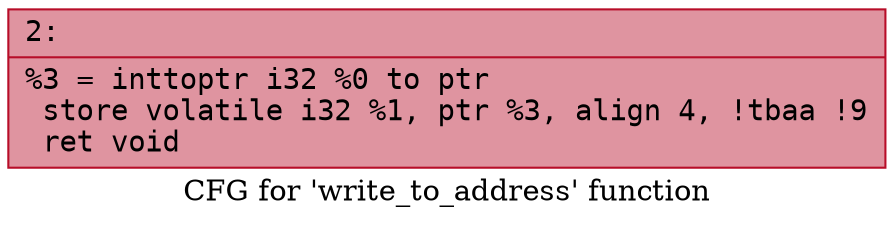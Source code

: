 digraph "CFG for 'write_to_address' function" {
	label="CFG for 'write_to_address' function";

	Node0x29bf89b0 [shape=record,color="#b70d28ff", style=filled, fillcolor="#b70d2870" fontname="Courier",label="{2:\l|  %3 = inttoptr i32 %0 to ptr\l  store volatile i32 %1, ptr %3, align 4, !tbaa !9\l  ret void\l}"];
}
